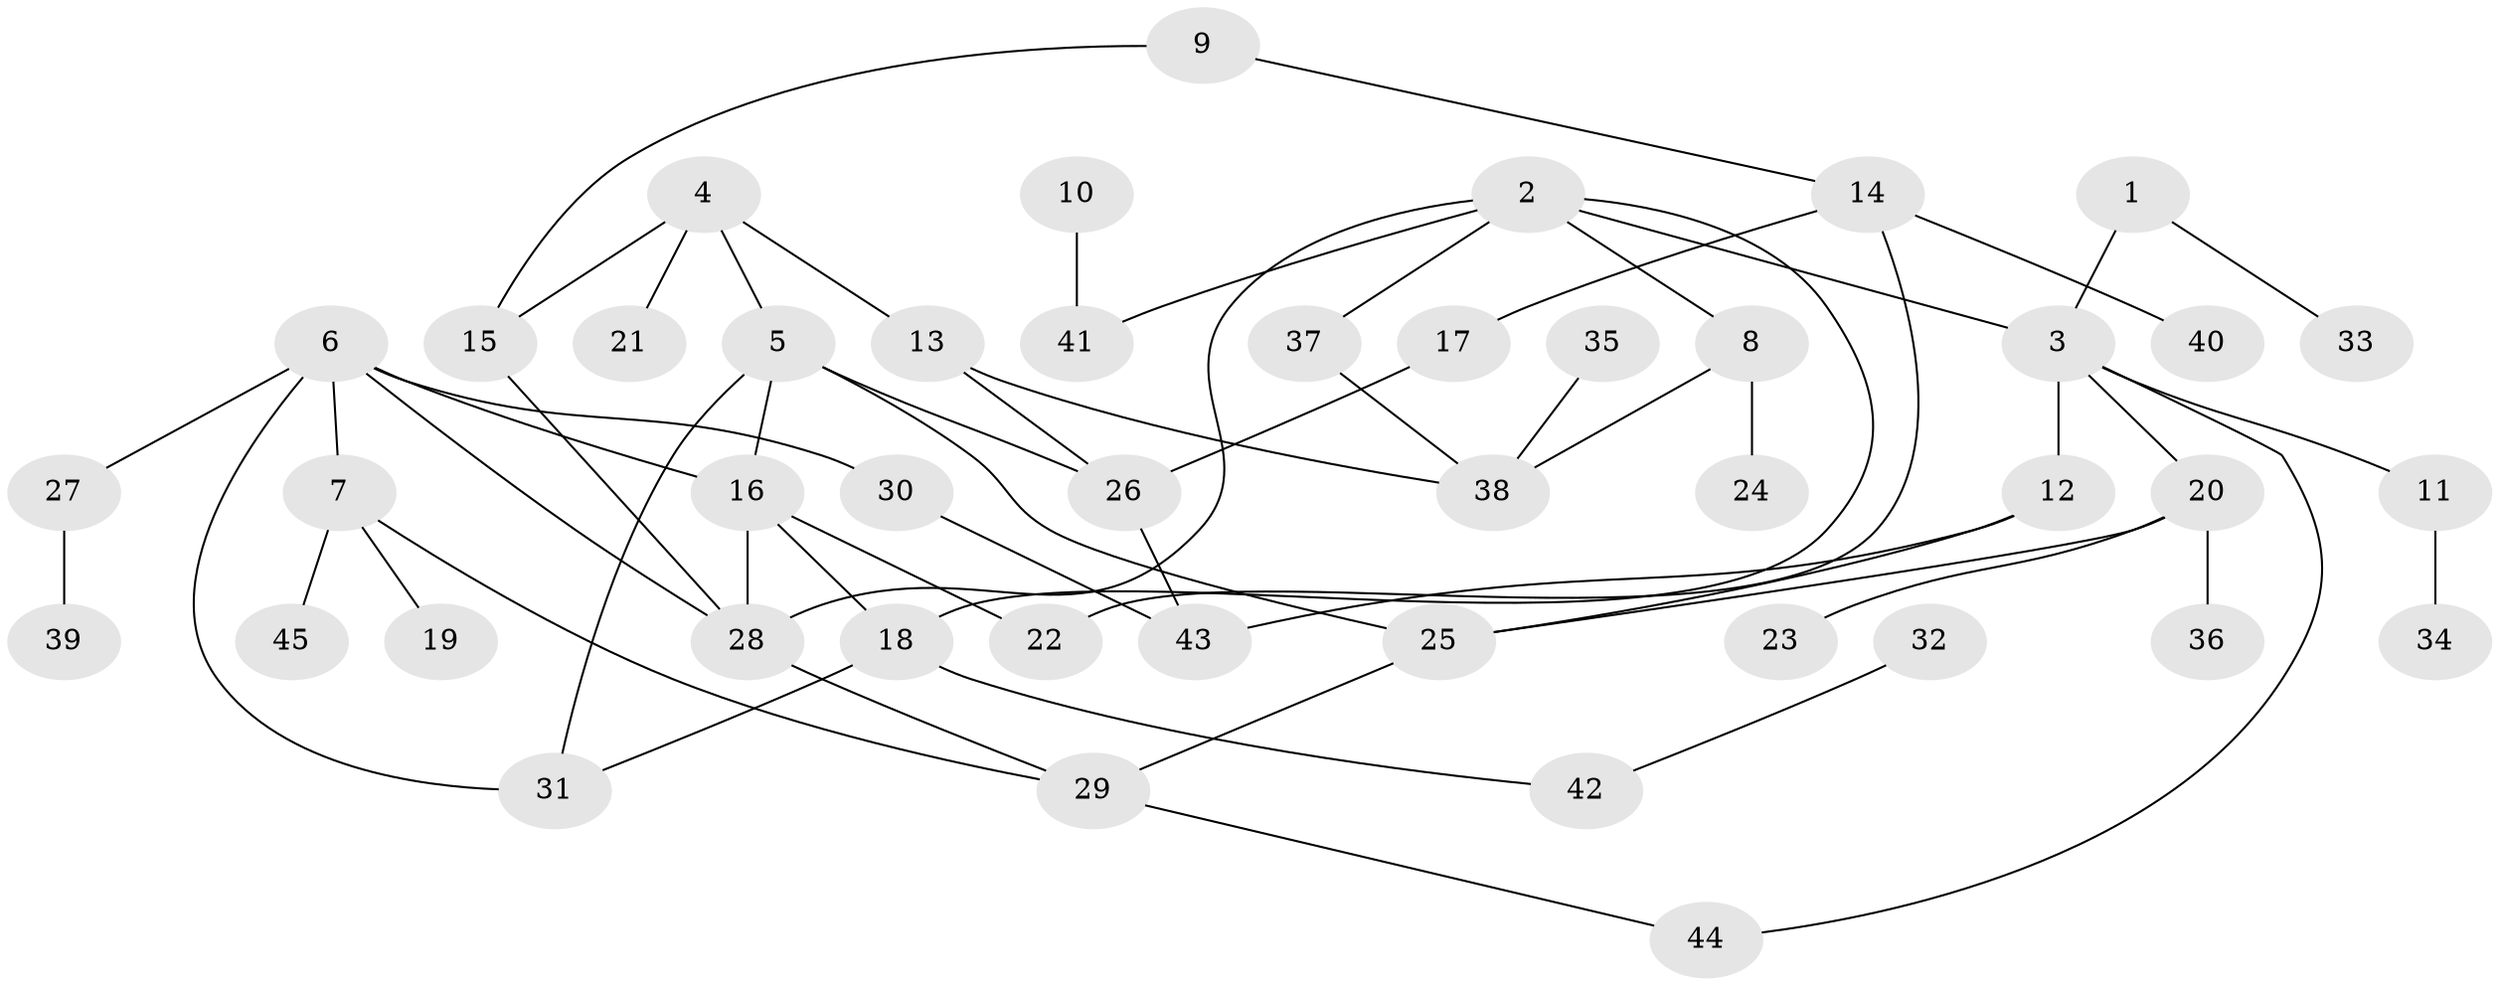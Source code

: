 // original degree distribution, {7: 0.015873015873015872, 4: 0.19047619047619047, 8: 0.015873015873015872, 3: 0.09523809523809523, 2: 0.31746031746031744, 1: 0.30158730158730157, 5: 0.031746031746031744, 6: 0.031746031746031744}
// Generated by graph-tools (version 1.1) at 2025/36/03/04/25 23:36:05]
// undirected, 45 vertices, 61 edges
graph export_dot {
  node [color=gray90,style=filled];
  1;
  2;
  3;
  4;
  5;
  6;
  7;
  8;
  9;
  10;
  11;
  12;
  13;
  14;
  15;
  16;
  17;
  18;
  19;
  20;
  21;
  22;
  23;
  24;
  25;
  26;
  27;
  28;
  29;
  30;
  31;
  32;
  33;
  34;
  35;
  36;
  37;
  38;
  39;
  40;
  41;
  42;
  43;
  44;
  45;
  1 -- 3 [weight=1.0];
  1 -- 33 [weight=1.0];
  2 -- 3 [weight=1.0];
  2 -- 8 [weight=1.0];
  2 -- 18 [weight=1.0];
  2 -- 28 [weight=1.0];
  2 -- 37 [weight=1.0];
  2 -- 41 [weight=1.0];
  3 -- 11 [weight=1.0];
  3 -- 12 [weight=2.0];
  3 -- 20 [weight=1.0];
  3 -- 44 [weight=1.0];
  4 -- 5 [weight=1.0];
  4 -- 13 [weight=1.0];
  4 -- 15 [weight=1.0];
  4 -- 21 [weight=1.0];
  5 -- 16 [weight=1.0];
  5 -- 25 [weight=1.0];
  5 -- 26 [weight=1.0];
  5 -- 31 [weight=1.0];
  6 -- 7 [weight=1.0];
  6 -- 16 [weight=1.0];
  6 -- 27 [weight=1.0];
  6 -- 28 [weight=1.0];
  6 -- 30 [weight=1.0];
  6 -- 31 [weight=1.0];
  7 -- 19 [weight=1.0];
  7 -- 29 [weight=1.0];
  7 -- 45 [weight=1.0];
  8 -- 24 [weight=1.0];
  8 -- 38 [weight=1.0];
  9 -- 14 [weight=1.0];
  9 -- 15 [weight=1.0];
  10 -- 41 [weight=1.0];
  11 -- 34 [weight=1.0];
  12 -- 25 [weight=1.0];
  12 -- 43 [weight=1.0];
  13 -- 26 [weight=1.0];
  13 -- 38 [weight=1.0];
  14 -- 17 [weight=1.0];
  14 -- 22 [weight=1.0];
  14 -- 40 [weight=1.0];
  15 -- 28 [weight=1.0];
  16 -- 18 [weight=2.0];
  16 -- 22 [weight=1.0];
  16 -- 28 [weight=1.0];
  17 -- 26 [weight=1.0];
  18 -- 31 [weight=1.0];
  18 -- 42 [weight=1.0];
  20 -- 23 [weight=1.0];
  20 -- 25 [weight=1.0];
  20 -- 36 [weight=1.0];
  25 -- 29 [weight=1.0];
  26 -- 43 [weight=1.0];
  27 -- 39 [weight=1.0];
  28 -- 29 [weight=1.0];
  29 -- 44 [weight=1.0];
  30 -- 43 [weight=1.0];
  32 -- 42 [weight=1.0];
  35 -- 38 [weight=1.0];
  37 -- 38 [weight=1.0];
}
